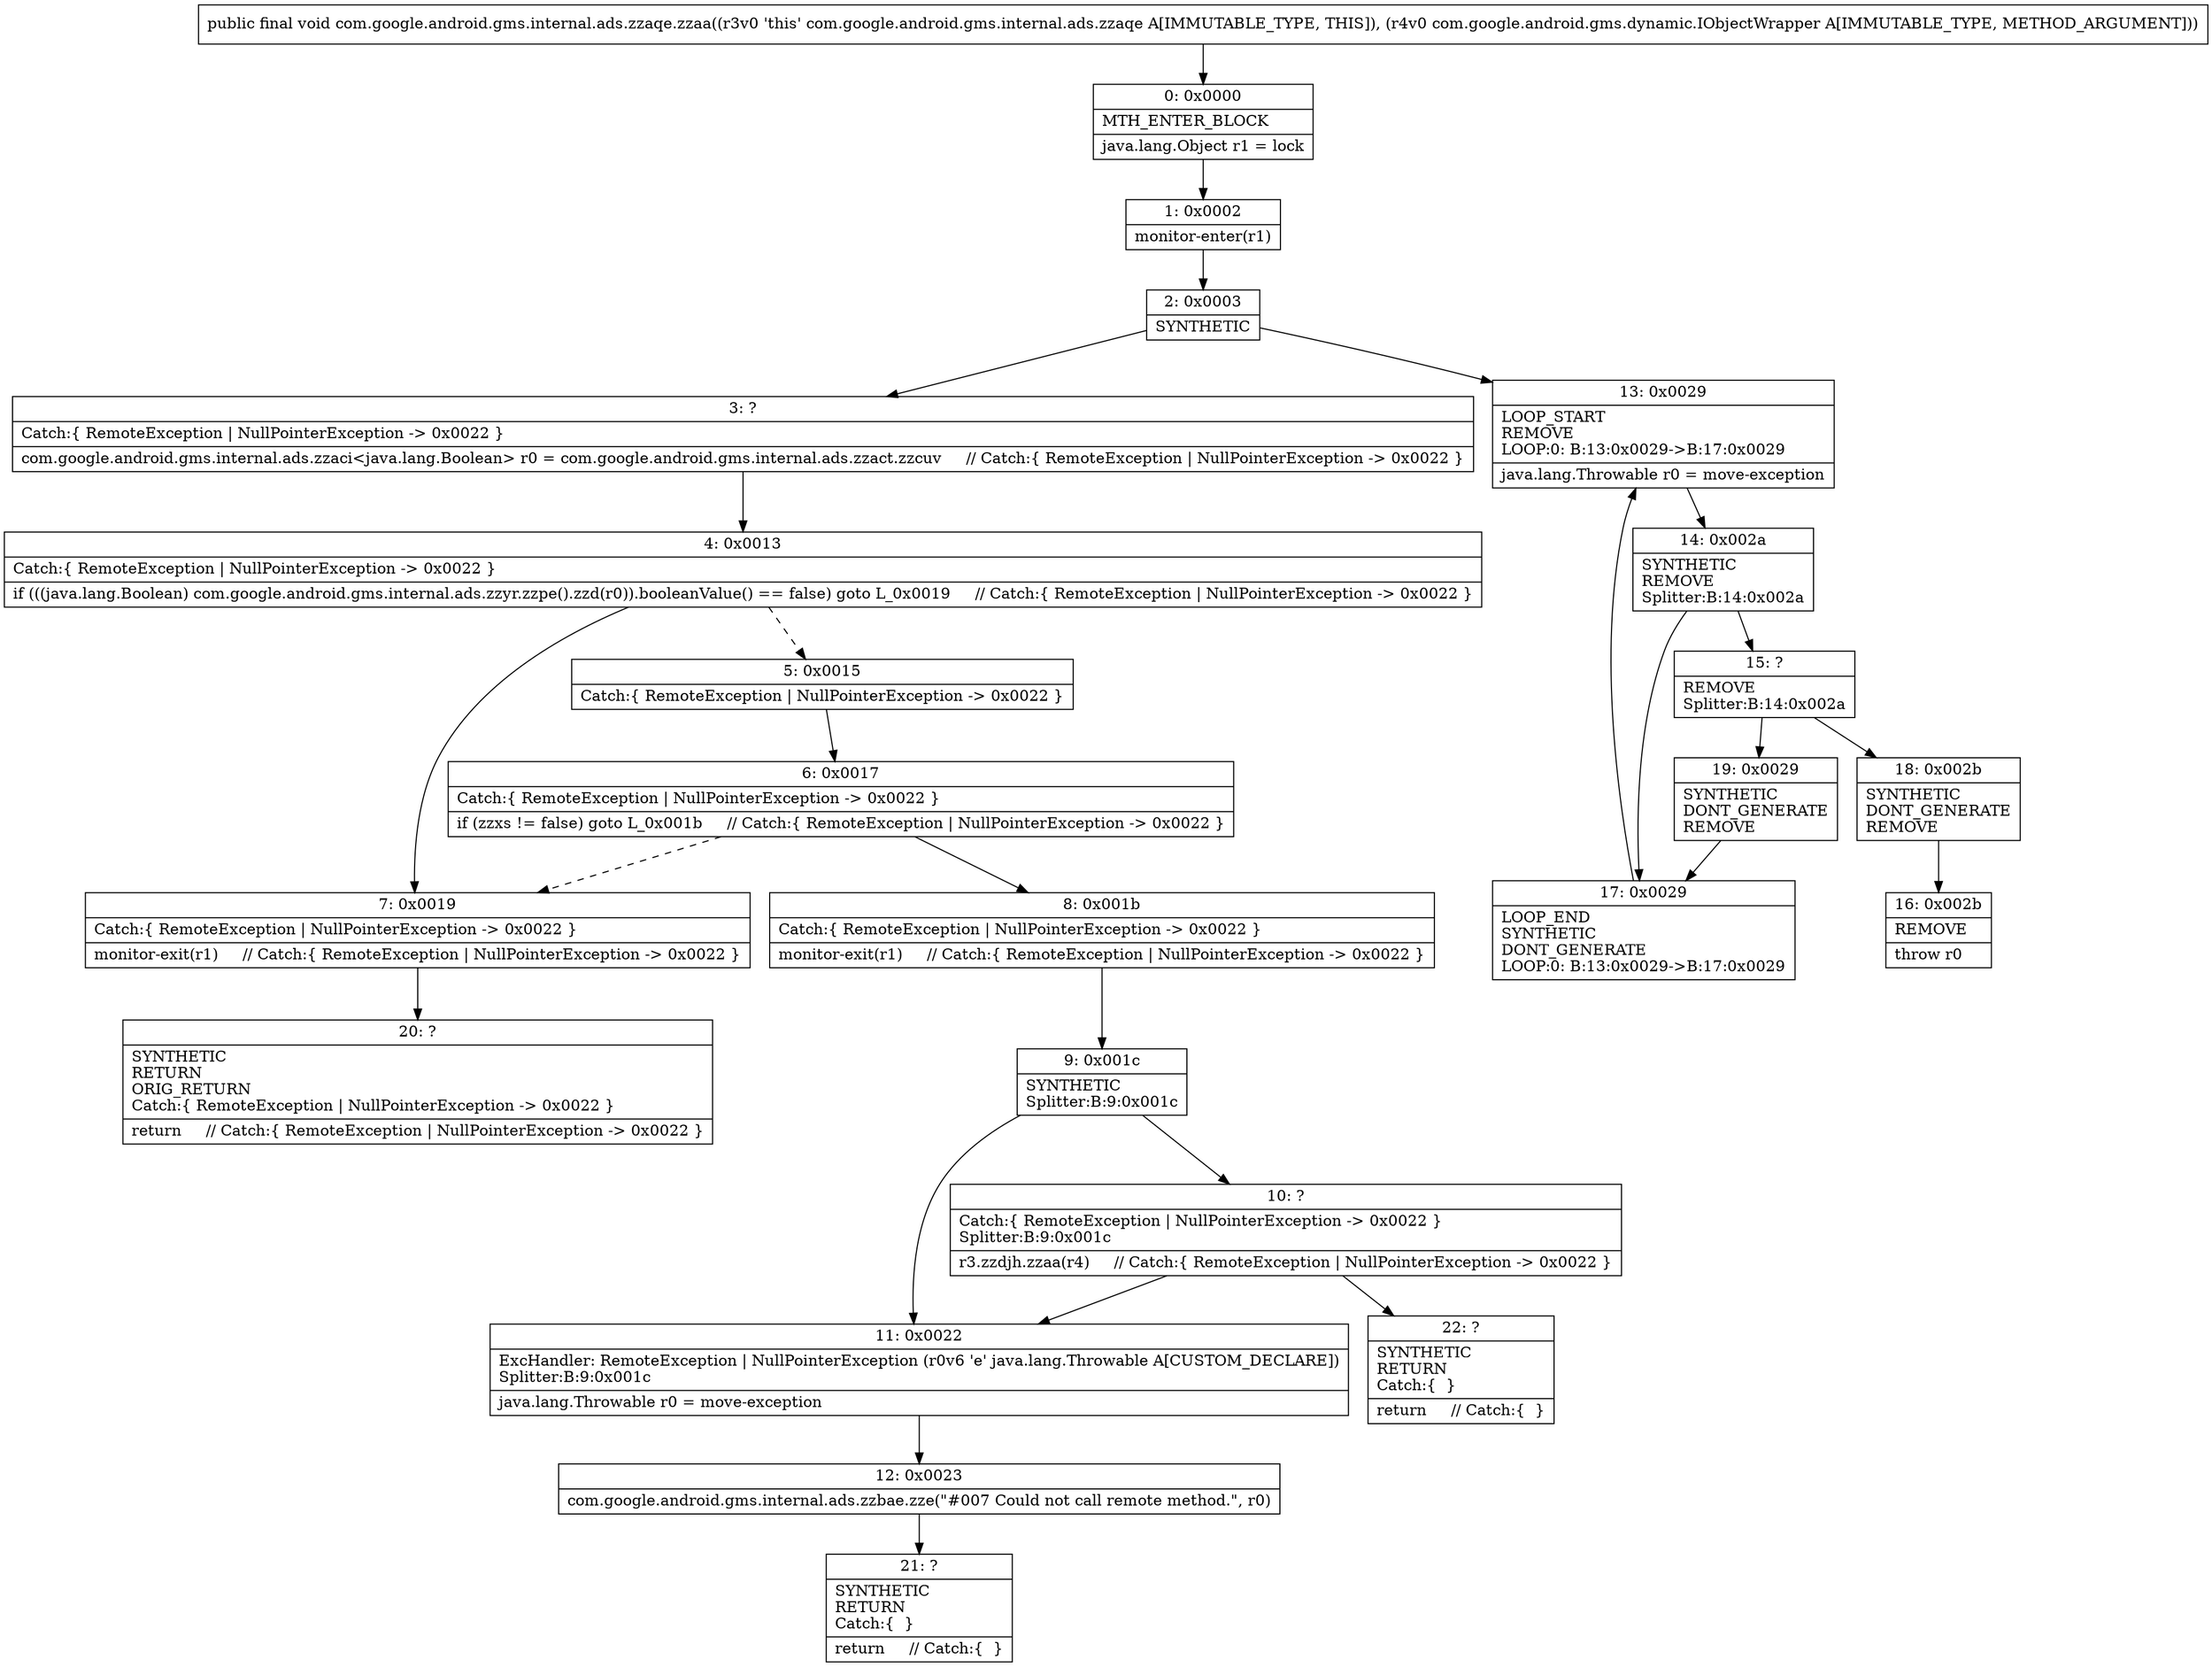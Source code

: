 digraph "CFG forcom.google.android.gms.internal.ads.zzaqe.zzaa(Lcom\/google\/android\/gms\/dynamic\/IObjectWrapper;)V" {
Node_0 [shape=record,label="{0\:\ 0x0000|MTH_ENTER_BLOCK\l|java.lang.Object r1 = lock\l}"];
Node_1 [shape=record,label="{1\:\ 0x0002|monitor\-enter(r1)\l}"];
Node_2 [shape=record,label="{2\:\ 0x0003|SYNTHETIC\l}"];
Node_3 [shape=record,label="{3\:\ ?|Catch:\{ RemoteException \| NullPointerException \-\> 0x0022 \}\l|com.google.android.gms.internal.ads.zzaci\<java.lang.Boolean\> r0 = com.google.android.gms.internal.ads.zzact.zzcuv     \/\/ Catch:\{ RemoteException \| NullPointerException \-\> 0x0022 \}\l}"];
Node_4 [shape=record,label="{4\:\ 0x0013|Catch:\{ RemoteException \| NullPointerException \-\> 0x0022 \}\l|if (((java.lang.Boolean) com.google.android.gms.internal.ads.zzyr.zzpe().zzd(r0)).booleanValue() == false) goto L_0x0019     \/\/ Catch:\{ RemoteException \| NullPointerException \-\> 0x0022 \}\l}"];
Node_5 [shape=record,label="{5\:\ 0x0015|Catch:\{ RemoteException \| NullPointerException \-\> 0x0022 \}\l}"];
Node_6 [shape=record,label="{6\:\ 0x0017|Catch:\{ RemoteException \| NullPointerException \-\> 0x0022 \}\l|if (zzxs != false) goto L_0x001b     \/\/ Catch:\{ RemoteException \| NullPointerException \-\> 0x0022 \}\l}"];
Node_7 [shape=record,label="{7\:\ 0x0019|Catch:\{ RemoteException \| NullPointerException \-\> 0x0022 \}\l|monitor\-exit(r1)     \/\/ Catch:\{ RemoteException \| NullPointerException \-\> 0x0022 \}\l}"];
Node_8 [shape=record,label="{8\:\ 0x001b|Catch:\{ RemoteException \| NullPointerException \-\> 0x0022 \}\l|monitor\-exit(r1)     \/\/ Catch:\{ RemoteException \| NullPointerException \-\> 0x0022 \}\l}"];
Node_9 [shape=record,label="{9\:\ 0x001c|SYNTHETIC\lSplitter:B:9:0x001c\l}"];
Node_10 [shape=record,label="{10\:\ ?|Catch:\{ RemoteException \| NullPointerException \-\> 0x0022 \}\lSplitter:B:9:0x001c\l|r3.zzdjh.zzaa(r4)     \/\/ Catch:\{ RemoteException \| NullPointerException \-\> 0x0022 \}\l}"];
Node_11 [shape=record,label="{11\:\ 0x0022|ExcHandler: RemoteException \| NullPointerException (r0v6 'e' java.lang.Throwable A[CUSTOM_DECLARE])\lSplitter:B:9:0x001c\l|java.lang.Throwable r0 = move\-exception\l}"];
Node_12 [shape=record,label="{12\:\ 0x0023|com.google.android.gms.internal.ads.zzbae.zze(\"#007 Could not call remote method.\", r0)\l}"];
Node_13 [shape=record,label="{13\:\ 0x0029|LOOP_START\lREMOVE\lLOOP:0: B:13:0x0029\-\>B:17:0x0029\l|java.lang.Throwable r0 = move\-exception\l}"];
Node_14 [shape=record,label="{14\:\ 0x002a|SYNTHETIC\lREMOVE\lSplitter:B:14:0x002a\l}"];
Node_15 [shape=record,label="{15\:\ ?|REMOVE\lSplitter:B:14:0x002a\l}"];
Node_16 [shape=record,label="{16\:\ 0x002b|REMOVE\l|throw r0\l}"];
Node_17 [shape=record,label="{17\:\ 0x0029|LOOP_END\lSYNTHETIC\lDONT_GENERATE\lLOOP:0: B:13:0x0029\-\>B:17:0x0029\l}"];
Node_18 [shape=record,label="{18\:\ 0x002b|SYNTHETIC\lDONT_GENERATE\lREMOVE\l}"];
Node_19 [shape=record,label="{19\:\ 0x0029|SYNTHETIC\lDONT_GENERATE\lREMOVE\l}"];
Node_20 [shape=record,label="{20\:\ ?|SYNTHETIC\lRETURN\lORIG_RETURN\lCatch:\{ RemoteException \| NullPointerException \-\> 0x0022 \}\l|return     \/\/ Catch:\{ RemoteException \| NullPointerException \-\> 0x0022 \}\l}"];
Node_21 [shape=record,label="{21\:\ ?|SYNTHETIC\lRETURN\lCatch:\{  \}\l|return     \/\/ Catch:\{  \}\l}"];
Node_22 [shape=record,label="{22\:\ ?|SYNTHETIC\lRETURN\lCatch:\{  \}\l|return     \/\/ Catch:\{  \}\l}"];
MethodNode[shape=record,label="{public final void com.google.android.gms.internal.ads.zzaqe.zzaa((r3v0 'this' com.google.android.gms.internal.ads.zzaqe A[IMMUTABLE_TYPE, THIS]), (r4v0 com.google.android.gms.dynamic.IObjectWrapper A[IMMUTABLE_TYPE, METHOD_ARGUMENT])) }"];
MethodNode -> Node_0;
Node_0 -> Node_1;
Node_1 -> Node_2;
Node_2 -> Node_3;
Node_2 -> Node_13;
Node_3 -> Node_4;
Node_4 -> Node_5[style=dashed];
Node_4 -> Node_7;
Node_5 -> Node_6;
Node_6 -> Node_7[style=dashed];
Node_6 -> Node_8;
Node_7 -> Node_20;
Node_8 -> Node_9;
Node_9 -> Node_10;
Node_9 -> Node_11;
Node_10 -> Node_11;
Node_10 -> Node_22;
Node_11 -> Node_12;
Node_12 -> Node_21;
Node_13 -> Node_14;
Node_14 -> Node_15;
Node_14 -> Node_17;
Node_15 -> Node_18;
Node_15 -> Node_19;
Node_17 -> Node_13;
Node_18 -> Node_16;
Node_19 -> Node_17;
}

